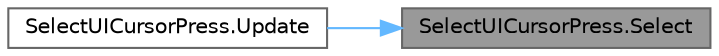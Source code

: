 digraph "SelectUICursorPress.Select"
{
 // LATEX_PDF_SIZE
  bgcolor="transparent";
  edge [fontname=Helvetica,fontsize=10,labelfontname=Helvetica,labelfontsize=10];
  node [fontname=Helvetica,fontsize=10,shape=box,height=0.2,width=0.4];
  rankdir="RL";
  Node1 [id="Node000001",label="SelectUICursorPress.Select",height=0.2,width=0.4,color="gray40", fillcolor="grey60", style="filled", fontcolor="black",tooltip=" "];
  Node1 -> Node2 [id="edge1_Node000001_Node000002",dir="back",color="steelblue1",style="solid",tooltip=" "];
  Node2 [id="Node000002",label="SelectUICursorPress.Update",height=0.2,width=0.4,color="grey40", fillcolor="white", style="filled",URL="$class_select_u_i_cursor_press.html#a71c8ab4b966932afad2d3bc849bb1768",tooltip=" "];
}
